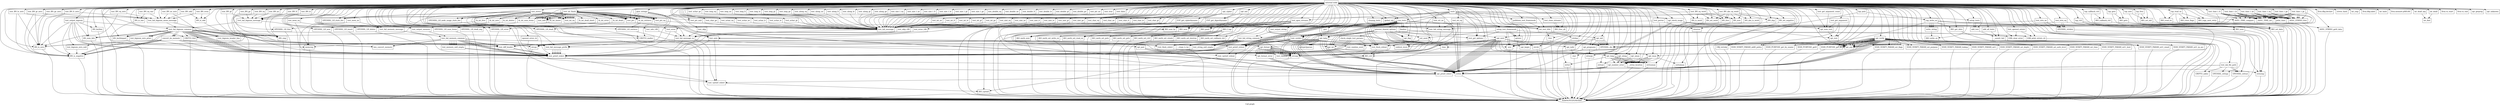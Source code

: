 digraph "Call graph" {
	label="Call graph";

	Node0x5632024b70b0 [shape=record,label="{external node}"];
	Node0x5632024b70b0 -> Node0x5632024b5c20;
	Node0x5632024b70b0 -> Node0x5632024b5cf0;
	Node0x5632024b70b0 -> Node0x56320248efd0;
	Node0x5632024b70b0 -> Node0x56320248f680;
	Node0x5632024b70b0 -> Node0x56320248f6f0;
	Node0x5632024b70b0 -> Node0x56320248f760;
	Node0x5632024b70b0 -> Node0x56320248f000;
	Node0x5632024b70b0 -> Node0x56320248f0b0;
	Node0x5632024b70b0 -> Node0x56320248f190;
	Node0x5632024b70b0 -> Node0x56320248f610;
	Node0x5632024b70b0 -> Node0x5632025195f0;
	Node0x5632024b70b0 -> Node0x563202519660;
	Node0x5632024b70b0 -> Node0x563202519520;
	Node0x5632024b70b0 -> Node0x563202519420;
	Node0x5632024b70b0 -> Node0x56320248f8a0;
	Node0x5632024b70b0 -> Node0x56320248f7d0;
	Node0x5632024b70b0 -> Node0x5632025197f0;
	Node0x5632024b70b0 -> Node0x563202519d10;
	Node0x5632024b70b0 -> Node0x563202519d80;
	Node0x5632024b70b0 -> Node0x563202519f30;
	Node0x5632024b70b0 -> Node0x56320251a070;
	Node0x5632024b70b0 -> Node0x563202519fd0;
	Node0x5632024b70b0 -> Node0x563202519e90;
	Node0x5632024b70b0 -> Node0x563202519c70;
	Node0x5632024b70b0 -> Node0x56320251a1d0;
	Node0x5632024b70b0 -> Node0x56320251a240;
	Node0x5632024b70b0 -> Node0x56320251a320;
	Node0x5632024b70b0 -> Node0x56320251a390;
	Node0x5632024b70b0 -> Node0x56320251a400;
	Node0x5632024b70b0 -> Node0x56320251a530;
	Node0x5632024b70b0 -> Node0x56320251a5a0;
	Node0x5632024b70b0 -> Node0x56320251a640;
	Node0x5632024b70b0 -> Node0x56320251a6b0;
	Node0x5632024b70b0 -> Node0x56320251af90;
	Node0x5632024b70b0 -> Node0x56320251b030;
	Node0x5632024b70b0 -> Node0x56320251b0a0;
	Node0x5632024b70b0 -> Node0x56320251b170;
	Node0x5632024b70b0 -> Node0x5632024b5cc0;
	Node0x5632024b70b0 -> Node0x56320251b210;
	Node0x5632024b70b0 -> Node0x56320251b2e0;
	Node0x5632024b70b0 -> Node0x56320251b380;
	Node0x5632024b70b0 -> Node0x563202743320;
	Node0x5632024b70b0 -> Node0x563202743390;
	Node0x5632024b70b0 -> Node0x5632027433c0;
	Node0x5632024b70b0 -> Node0x563202743620;
	Node0x5632024b70b0 -> Node0x5632027437a0;
	Node0x5632024b70b0 -> Node0x563202743810;
	Node0x5632024b70b0 -> Node0x5632027438b0;
	Node0x5632024b70b0 -> Node0x563202743950;
	Node0x5632024b70b0 -> Node0x5632027439f0;
	Node0x5632024b70b0 -> Node0x563202743f60;
	Node0x5632024b70b0 -> Node0x563202744040;
	Node0x5632024b70b0 -> Node0x5632027440e0;
	Node0x5632024b70b0 -> Node0x563202744150;
	Node0x5632024b70b0 -> Node0x5632027441c0;
	Node0x5632024b70b0 -> Node0x563202744320;
	Node0x5632024b70b0 -> Node0x563202744390;
	Node0x5632024b70b0 -> Node0x5632027443c0;
	Node0x5632024b70b0 -> Node0x5632027445e0;
	Node0x5632024b70b0 -> Node0x563202744610;
	Node0x5632024b70b0 -> Node0x5632027446c0;
	Node0x5632024b70b0 -> Node0x563202744840;
	Node0x5632024b70b0 -> Node0x563202744940;
	Node0x5632024b70b0 -> Node0x563202744c10;
	Node0x5632024b70b0 -> Node0x563202744d20;
	Node0x5632024b70b0 -> Node0x563202744ba0;
	Node0x5632024b70b0 -> Node0x56320251a780;
	Node0x5632024b70b0 -> Node0x563202743650;
	Node0x5632024b70b0 -> Node0x5632027441f0;
	Node0x5632024b70b0 -> Node0x563202743a90;
	Node0x5632024b70b0 -> Node0x563202743700;
	Node0x5632024b70b0 -> Node0x56320251a270;
	Node0x5632024b70b0 -> Node0x56320251a8f0;
	Node0x5632024b70b0 -> Node0x56320251ada0;
	Node0x5632024b70b0 -> Node0x56320251a990;
	Node0x5632024b70b0 -> Node0x563202744e30;
	Node0x5632024b70b0 -> Node0x56320251a920;
	Node0x5632024b70b0 -> Node0x563202745020;
	Node0x5632024b70b0 -> Node0x56320251aad0;
	Node0x5632024b70b0 -> Node0x5632027450c0;
	Node0x5632024b70b0 -> Node0x56320251ab40;
	Node0x5632024b70b0 -> Node0x563202745220;
	Node0x5632024b70b0 -> Node0x56320251abb0;
	Node0x5632024b70b0 -> Node0x5632027453a0;
	Node0x5632024b70b0 -> Node0x56320251ac20;
	Node0x5632024b70b0 -> Node0x5632027454b0;
	Node0x5632024b70b0 -> Node0x56320251ac90;
	Node0x5632024b70b0 -> Node0x5632027455a0;
	Node0x5632024b70b0 -> Node0x56320251ad00;
	Node0x5632024b70b0 -> Node0x56320251ae10;
	Node0x5632024b70b0 -> Node0x563202745640;
	Node0x5632024b70b0 -> Node0x56320251ae40;
	Node0x5632024b70b0 -> Node0x563202745440;
	Node0x5632024b70b0 -> Node0x563202745160;
	Node0x5632024b70b0 -> Node0x563202744ed0;
	Node0x5632024b70b0 -> Node0x563202744e60;
	Node0x5632024b70b0 -> Node0x563202744f80;
	Node0x5632024b70b0 -> Node0x56320251aeb0;
	Node0x5632024b70b0 -> Node0x5632024f5ed0;
	Node0x5632024b70b0 -> Node0x563202744970;
	Node0x5632024b70b0 -> Node0x5632027434e0;
	Node0x5632024b70b0 -> Node0x5632024f5fa0;
	Node0x5632024b70b0 -> Node0x5632024f5fd0;
	Node0x5632024b70b0 -> Node0x5632024b5f30;
	Node0x5632024b70b0 -> Node0x5632024f6340;
	Node0x5632024b70b0 -> Node0x5632024f6370;
	Node0x5632024b70b0 -> Node0x5632024f63e0;
	Node0x5632024b70b0 -> Node0x5632024f64e0;
	Node0x5632024b70b0 -> Node0x5632024f6580;
	Node0x5632024b70b0 -> Node0x56320248f120;
	Node0x5632024b70b0 -> Node0x5632024f66c0;
	Node0x5632024b70b0 -> Node0x5632024f6830;
	Node0x5632024b70b0 -> Node0x5632024f6860;
	Node0x5632024b70b0 -> Node0x5632024b6010;
	Node0x5632024b70b0 -> Node0x5632024f6a30;
	Node0x5632024b70b0 -> Node0x5632024f6ad0;
	Node0x5632024b70b0 -> Node0x5632024f6b70;
	Node0x5632024b70b0 -> Node0x5632024f6c10;
	Node0x5632024b70b0 -> Node0x5632024f6cb0;
	Node0x5632024b70b0 -> Node0x5632024f6d50;
	Node0x5632024b70b0 -> Node0x5632024f6df0;
	Node0x5632024b70b0 -> Node0x5632024f6e90;
	Node0x5632024b70b0 -> Node0x5632024f6f30;
	Node0x5632024b70b0 -> Node0x5632024f6fd0;
	Node0x5632024b70b0 -> Node0x5632024f7070;
	Node0x5632024b70b0 -> Node0x5632024f7110;
	Node0x5632024b70b0 -> Node0x5632024f71b0;
	Node0x5632024b70b0 -> Node0x5632024f7250;
	Node0x5632024b70b0 -> Node0x5632024f72f0;
	Node0x5632024b70b0 -> Node0x5632024f4ef0;
	Node0x5632024b70b0 -> Node0x5632024f4f90;
	Node0x5632024b70b0 -> Node0x5632024f5030;
	Node0x5632024b70b0 -> Node0x5632024f50d0;
	Node0x5632024b70b0 -> Node0x5632024f5170;
	Node0x5632024b70b0 -> Node0x5632024f5210;
	Node0x5632024b70b0 -> Node0x5632024f52b0;
	Node0x5632024b70b0 -> Node0x5632024f5350;
	Node0x5632024b70b0 -> Node0x5632024f53f0;
	Node0x5632024b70b0 -> Node0x5632024f5490;
	Node0x5632024b70b0 -> Node0x5632024f5530;
	Node0x5632024b70b0 -> Node0x5632024f55d0;
	Node0x5632024b70b0 -> Node0x5632024f5670;
	Node0x5632024b70b0 -> Node0x5632024f5710;
	Node0x5632024b70b0 -> Node0x5632024f57b0;
	Node0x5632024b70b0 -> Node0x5632024f5850;
	Node0x5632024b70b0 -> Node0x5632024f58f0;
	Node0x5632024b70b0 -> Node0x5632024f5990;
	Node0x5632024b70b0 -> Node0x5632024f5a30;
	Node0x5632024b70b0 -> Node0x5632024f5ad0;
	Node0x5632024b70b0 -> Node0x5632024f5b70;
	Node0x5632024b70b0 -> Node0x5632024f5c10;
	Node0x5632024b70b0 -> Node0x5632024f5cb0;
	Node0x5632024b70b0 -> Node0x5632024f5d50;
	Node0x5632024b70b0 -> Node0x5632024f5df0;
	Node0x5632024b70b0 -> Node0x5632024f7320;
	Node0x5632024b70b0 -> Node0x5632024f73c0;
	Node0x5632024b70b0 -> Node0x5632024f7460;
	Node0x5632024b70b0 -> Node0x5632024f7500;
	Node0x5632024b70b0 -> Node0x5632024f75a0;
	Node0x5632024b70b0 -> Node0x5632024f7640;
	Node0x5632024b70b0 -> Node0x5632024f76e0;
	Node0x5632024b70b0 -> Node0x5632024b60f0;
	Node0x5632024b70b0 -> Node0x5632024f77b0;
	Node0x5632024b70b0 -> Node0x5632024b5ec0;
	Node0x5632024b70b0 -> Node0x5632024b5e10;
	Node0x5632024b70b0 -> Node0x5632024f78b0;
	Node0x5632024b70b0 -> Node0x5632024f7950;
	Node0x5632024b70b0 -> Node0x5632024f79f0;
	Node0x5632024b70b0 -> Node0x5632024f7bb0;
	Node0x5632024b70b0 -> Node0x5632024f7be0;
	Node0x5632024b70b0 -> Node0x5632024f7d20;
	Node0x5632024b70b0 -> Node0x5632024f7dc0;
	Node0x5632024b70b0 -> Node0x5632024f7ef0;
	Node0x5632024b70b0 -> Node0x5632024f7f20;
	Node0x5632024b70b0 -> Node0x5632024f8060;
	Node0x5632024b70b0 -> Node0x5632024f8170;
	Node0x5632024b70b0 -> Node0x5632024f81a0;
	Node0x5632024b70b0 -> Node0x5632024f82a0;
	Node0x5632024b70b0 -> Node0x5632024f8400;
	Node0x5632024b70b0 -> Node0x5632024f8470;
	Node0x5632024b70b0 -> Node0x5632024f85d0;
	Node0x5632024b70b0 -> Node0x5632024f8600;
	Node0x5632024b70b0 -> Node0x5632024f86c0;
	Node0x5632024b70b0 -> Node0x5632024f8780;
	Node0x5632024b70b0 -> Node0x5632024f8880;
	Node0x5632024b70b0 -> Node0x5632024f8a00;
	Node0x5632024b70b0 -> Node0x5632024f8a30;
	Node0x5632024b70b0 -> Node0x5632024f8aa0;
	Node0x5632024b70b0 -> Node0x5632024f8bf0;
	Node0x5632024b70b0 -> Node0x5632024f8c60;
	Node0x5632024b70b0 -> Node0x5632024f8db0;
	Node0x5632024b70b0 -> Node0x5632024f8e20;
	Node0x5632024b70b0 -> Node0x5632024abd00;
	Node0x5632024b70b0 -> Node0x5632024abda0;
	Node0x5632024b70b0 -> Node0x5632024abe10;
	Node0x5632024b70b0 -> Node0x5632024abf00;
	Node0x5632024b70b0 -> Node0x5632024abf30;
	Node0x5632024b70b0 -> Node0x5632024ac030;
	Node0x5632024b70b0 -> Node0x5632024ac0d0;
	Node0x5632024b70b0 -> Node0x5632024ac060;
	Node0x5632024b70b0 -> Node0x5632024ac260;
	Node0x5632024b70b0 -> Node0x5632024ac4a0;
	Node0x5632024b70b0 -> Node0x5632024ac510;
	Node0x5632024b70b0 -> Node0x5632024ac540;
	Node0x5632024b70b0 -> Node0x5632024ac5f0;
	Node0x5632024b70b0 -> Node0x5632024ac800;
	Node0x5632024b70b0 -> Node0x5632024ac870;
	Node0x5632024b70b0 -> Node0x5632024ac8a0;
	Node0x5632024b70b0 -> Node0x5632024acad0;
	Node0x5632024b70b0 -> Node0x5632024acba0;
	Node0x5632024b70b0 -> Node0x5632024acca0;
	Node0x5632024b70b0 -> Node0x5632024accd0;
	Node0x5632024b70b0 -> Node0x5632024ace50;
	Node0x5632024b70b0 -> Node0x5632024acfd0;
	Node0x5632024b70b0 -> Node0x5632024ad150;
	Node0x5632024b70b0 -> Node0x5632024ad2d0;
	Node0x5632024b70b0 -> Node0x5632024ad4c0;
	Node0x5632024b70b0 -> Node0x5632024ad530;
	Node0x5632024b70b0 -> Node0x563202743550;
	Node0x5632024b70b0 -> Node0x563202743c90;
	Node0x5632024b70b0 -> Node0x5632024ad560;
	Node0x5632024b70b0 -> Node0x5632024ad730;
	Node0x5632024b70b0 -> Node0x5632024ad7a0;
	Node0x5632024b70b0 -> Node0x5632024adcf0;
	Node0x5632024b70b0 -> Node0x5632024add90;
	Node0x5632024b70b0 -> Node0x5632024ade00;
	Node0x5632024b70b0 -> Node0x5632024adef0;
	Node0x5632024b70b0 -> Node0x563202743ec0;
	Node0x5632024b70b0 -> Node0x5632024adf20;
	Node0x5632024b70b0 -> Node0x5632024adfe0;
	Node0x5632024b70b0 -> Node0x5632024ae1d0;
	Node0x5632024b70b0 -> Node0x5632024ae240;
	Node0x5632024b70b0 -> Node0x5632024ae4c0;
	Node0x5632024b70b0 -> Node0x5632024ae4f0;
	Node0x5632024b70b0 -> Node0x5632024ae6e0;
	Node0x5632024b70b0 -> Node0x5632024ae710;
	Node0x5632024b70b0 -> Node0x5632024ae900;
	Node0x5632024b70b0 -> Node0x563202743e50;
	Node0x5632024b70b0 -> Node0x5632024ae930;
	Node0x5632024b70b0 -> Node0x5632024aeaf0;
	Node0x5632024b70b0 -> Node0x5632024aeb60;
	Node0x5632024b70b0 -> Node0x5632024aebd0;
	Node0x5632024b70b0 -> Node0x5632024aec40;
	Node0x5632024b70b0 -> Node0x5632024aecb0;
	Node0x5632024b70b0 -> Node0x5632024af130;
	Node0x5632024b70b0 -> Node0x5632024af1a0;
	Node0x5632024b70b0 -> Node0x5632024af210;
	Node0x5632024b70b0 -> Node0x5632024af280;
	Node0x5632024b70b0 -> Node0x5632024af2f0;
	Node0x5632024b70b0 -> Node0x5632024afb70;
	Node0x5632024b70b0 -> Node0x5632024afbe0;
	Node0x5632024b70b0 -> Node0x5632024afc50;
	Node0x5632024b70b0 -> Node0x5632024afcc0;
	Node0x5632024b70b0 -> Node0x563202743d30;
	Node0x5632024b70b0 -> Node0x5632024b0030;
	Node0x5632024b70b0 -> Node0x5632024affc0;
	Node0x5632024b70b0 -> Node0x5632024b0110;
	Node0x5632024b70b0 -> Node0x563202743de0;
	Node0x5632024b70b0 -> Node0x5632024b01e0;
	Node0x5632024b70b0 -> Node0x56320251a750;
	Node0x5632024b70b0 -> Node0x563202744c80;
	Node0x5632024b70b0 -> Node0x563202743cc0;
	Node0x5632024b70b0 -> Node0x5632024b0240;
	Node0x5632024b70b0 -> Node0x5632024f7a20;
	Node0x5632024b70b0 -> Node0x5632024b0530;
	Node0x5632024b70b0 -> Node0x5632024b0a30;
	Node0x5632024b70b0 -> Node0x5632024f8340;
	Node0x5632024b70b0 -> Node0x5632024a9bd0;
	Node0x5632024b70b0 -> Node0x5632024a9d40;
	Node0x5632024b70b0 -> Node0x5632024f8510;
	Node0x5632024b70b0 -> Node0x5632024aa3e0;
	Node0x5632024b70b0 -> Node0x5632024aa450;
	Node0x5632024b70b0 -> Node0x5632024f8100;
	Node0x5632024b70b0 -> Node0x5632024aa6c0;
	Node0x5632024b70b0 -> Node0x5632027449e0;
	Node0x5632024b5cf0 [shape=record,label="{test_int_lhash}"];
	Node0x5632024b5cf0 -> Node0x5632024b5c50;
	Node0x5632024b5cf0 -> Node0x5632024b5e10;
	Node0x5632024b5cf0 -> Node0x5632024b5da0;
	Node0x5632024b5cf0 -> Node0x5632024b5ec0;
	Node0x5632024b5cf0 -> Node0x5632024b5f30;
	Node0x5632024b5cf0 -> Node0x5632024b5fa0;
	Node0x5632024b5cf0 -> Node0x5632024b6010;
	Node0x5632024b5cf0 -> Node0x5632024b6080;
	Node0x5632024b5cf0 -> Node0x5632024b6010;
	Node0x5632024b5cf0 -> Node0x5632024b5f30;
	Node0x5632024b5cf0 -> Node0x5632024b6080;
	Node0x5632024b5cf0 -> Node0x5632024b60f0;
	Node0x5632024b5cf0 -> Node0x5632024b5f30;
	Node0x5632024b5cf0 -> Node0x5632024b6080;
	Node0x5632024b5cf0 -> Node0x5632024b60f0;
	Node0x5632024b5cf0 -> Node0x5632024b5da0;
	Node0x5632024b5cf0 -> Node0x5632024b5e10;
	Node0x5632024b5cf0 -> Node0x5632024b60f0;
	Node0x5632024b5cf0 -> Node0x5632024b6080;
	Node0x5632024b5cf0 -> Node0x5632024b60f0;
	Node0x5632024b5cf0 -> Node0x5632024f3f70;
	Node0x5632024b5cf0 -> Node0x5632024b6010;
	Node0x5632024b5cf0 -> Node0x5632024b5f30;
	Node0x5632024b5cf0 -> Node0x5632024f3fe0;
	Node0x5632024b5cf0 -> Node0x5632024b6010;
	Node0x5632024b5cf0 -> Node0x5632024b5f30;
	Node0x5632024b5cf0 -> Node0x5632024f4050;
	Node0x5632024b5cf0 -> Node0x5632024b6010;
	Node0x5632024b5cf0 -> Node0x5632024b5f30;
	Node0x5632024b5cf0 -> Node0x5632024f40c0;
	Node0x5632024b5cf0 -> Node0x5632024b6010;
	Node0x5632024b5cf0 -> Node0x5632024f4130;
	Node0x5632024b5c20 [shape=record,label="{setup_tests}"];
	Node0x5632024b5c20 -> Node0x5632024b5cc0;
	Node0x5632024b5c20 -> Node0x5632024b5cc0;
	Node0x56320248efd0 [shape=record,label="{test_stress}"];
	Node0x56320248efd0 -> Node0x5632024b5c50;
	Node0x56320248efd0 -> Node0x5632024b5e10;
	Node0x56320248efd0 -> Node0x56320248f000;
	Node0x56320248efd0 -> Node0x5632024b5e10;
	Node0x56320248efd0 -> Node0x5632024b5f30;
	Node0x56320248efd0 -> Node0x5632024b5da0;
	Node0x56320248efd0 -> Node0x5632024b5fa0;
	Node0x56320248efd0 -> Node0x5632024b6010;
	Node0x56320248efd0 -> Node0x5632024b5f30;
	Node0x56320248efd0 -> Node0x56320248f0b0;
	Node0x56320248efd0 -> Node0x56320248f120;
	Node0x56320248efd0 -> Node0x56320248f190;
	Node0x56320248efd0 -> Node0x5632024f4050;
	Node0x56320248efd0 -> Node0x5632024b5e10;
	Node0x56320248efd0 -> Node0x5632024b5f30;
	Node0x56320248efd0 -> Node0x5632024b6010;
	Node0x56320248efd0 -> Node0x5632024b5f30;
	Node0x56320248efd0 -> Node0x56320248f610;
	Node0x56320248efd0 -> Node0x5632024b5f30;
	Node0x56320248efd0 -> Node0x56320248f0b0;
	Node0x56320248efd0 -> Node0x56320248f120;
	Node0x56320248efd0 -> Node0x56320248f190;
	Node0x56320248efd0 -> Node0x5632024f4130;
	Node0x56320248f680 [shape=record,label="{llvm.dbg.declare}"];
	Node0x56320248f6f0 [shape=record,label="{stress_hash}"];
	Node0x56320248f760 [shape=record,label="{int_cmp}"];
	Node0x5632024b5c50 [shape=record,label="{lh_int_new}"];
	Node0x5632024b5c50 -> Node0x56320248f7d0;
	Node0x56320248f000 [shape=record,label="{CRYPTO_malloc}"];
	Node0x56320248f000 -> Node0x5632024b5bb0;
	Node0x5632024b5da0 [shape=record,label="{lh_int_insert}"];
	Node0x5632024b5da0 -> Node0x56320248f8a0;
	Node0x5632024b5fa0 [shape=record,label="{lh_int_num_items}"];
	Node0x5632024b5fa0 -> Node0x563202519420;
	Node0x56320248f0b0 [shape=record,label="{OPENSSL_LH_stats_bio}"];
	Node0x56320248f0b0 -> Node0x5632024b5bb0;
	Node0x56320248f190 [shape=record,label="{OPENSSL_LH_node_usage_stats_bio}"];
	Node0x56320248f190 -> Node0x5632024b5bb0;
	Node0x5632024f7f20 [shape=record,label="{test_mem_eq}"];
	Node0x5632024f7f20 -> Node0x5632024f8060;
	Node0x5632024f7f20 -> Node0x5632024f8100;
	Node0x5632024f8060 [shape=record,label="{memcmp}"];
	Node0x5632024f8060 -> Node0x5632024b5bb0;
	Node0x5632024f8170 [shape=record,label="{test_mem_ne}"];
	Node0x5632024f8170 -> Node0x5632024f8060;
	Node0x5632024f8170 -> Node0x5632024f8100;
	Node0x5632024f81a0 [shape=record,label="{test_BN_eq}"];
	Node0x5632024f81a0 -> Node0x5632024f82a0;
	Node0x5632024f81a0 -> Node0x5632024f8340;
	Node0x5632024f82a0 [shape=record,label="{BN_cmp}"];
	Node0x5632024f82a0 -> Node0x5632024b5bb0;
	Node0x5632024f8400 [shape=record,label="{test_BN_eq_zero}"];
	Node0x5632024f8400 -> Node0x5632024f8470;
	Node0x5632024f8400 -> Node0x5632024f8510;
	Node0x5632024f8470 [shape=record,label="{BN_is_zero}"];
	Node0x5632024f8470 -> Node0x5632024b5bb0;
	Node0x5632024f85d0 [shape=record,label="{test_BN_ne}"];
	Node0x5632024f85d0 -> Node0x5632024f82a0;
	Node0x5632024f85d0 -> Node0x5632024f8340;
	Node0x5632024f8600 [shape=record,label="{test_BN_ne_zero}"];
	Node0x5632024f8600 -> Node0x5632024f8470;
	Node0x5632024f8600 -> Node0x5632024f8510;
	Node0x5632024f86c0 [shape=record,label="{test_BN_gt}"];
	Node0x5632024f86c0 -> Node0x5632024f82a0;
	Node0x5632024f86c0 -> Node0x5632024f8340;
	Node0x5632024f8780 [shape=record,label="{test_BN_gt_zero}"];
	Node0x5632024f8780 -> Node0x5632024f8880;
	Node0x5632024f8780 -> Node0x5632024f8470;
	Node0x5632024f8780 -> Node0x5632024f8510;
	Node0x5632024f8880 [shape=record,label="{BN_is_negative}"];
	Node0x5632024f8880 -> Node0x5632024b5bb0;
	Node0x5632024f8a00 [shape=record,label="{test_BN_ge}"];
	Node0x5632024f8a00 -> Node0x5632024f82a0;
	Node0x5632024f8a00 -> Node0x5632024f8340;
	Node0x5632024f8a30 [shape=record,label="{test_BN_ge_zero}"];
	Node0x5632024f8a30 -> Node0x5632024f8880;
	Node0x5632024f8a30 -> Node0x5632024f8470;
	Node0x5632024f8a30 -> Node0x5632024f8510;
	Node0x5632024f8aa0 [shape=record,label="{test_BN_lt}"];
	Node0x5632024f8aa0 -> Node0x5632024f82a0;
	Node0x5632024f8aa0 -> Node0x5632024f8340;
	Node0x5632024f8bf0 [shape=record,label="{test_BN_lt_zero}"];
	Node0x5632024f8bf0 -> Node0x5632024f8880;
	Node0x5632024f8bf0 -> Node0x5632024f8470;
	Node0x5632024f8bf0 -> Node0x5632024f8510;
	Node0x5632024f8c60 [shape=record,label="{test_BN_le}"];
	Node0x5632024f8c60 -> Node0x5632024f82a0;
	Node0x5632024f8c60 -> Node0x5632024f8340;
	Node0x56320251ad00 [shape=record,label="{BIO_meth_set_callback_ctrl}"];
	Node0x56320251ad00 -> Node0x5632024b5bb0;
	Node0x56320251ae10 [shape=record,label="{BIO_next}"];
	Node0x56320251ae10 -> Node0x5632024b5bb0;
	Node0x563202745640 [shape=record,label="{BIO_callback_ctrl}"];
	Node0x563202745640 -> Node0x5632024b5bb0;
	Node0x56320251ae40 [shape=record,label="{BIO_set_data}"];
	Node0x56320251ae40 -> Node0x5632024b5bb0;
	Node0x563202745440 [shape=record,label="{BIO_set_init}"];
	Node0x563202745440 -> Node0x5632024b5bb0;
	Node0x563202745160 [shape=record,label="{BIO_gets}"];
	Node0x563202745160 -> Node0x5632024b5bb0;
	Node0x563202744ed0 [shape=record,label="{BIO_read_ex}"];
	Node0x563202744ed0 -> Node0x5632024b5bb0;
	Node0x563202744e60 [shape=record,label="{BIO_clear_flags}"];
	Node0x563202744e60 -> Node0x5632024b5bb0;
	Node0x563202744f80 [shape=record,label="{BIO_copy_next_retry}"];
	Node0x563202744f80 -> Node0x5632024b5bb0;
	Node0x5632024ad560 [shape=record,label="{opt_format_error}"];
	Node0x5632024ad560 -> Node0x56320251a780;
	Node0x5632024ad560 -> Node0x56320251a780;
	Node0x5632024ad560 -> Node0x56320251a780;
	Node0x5632024ad730 [shape=record,label="{opt_format}"];
	Node0x5632024ad730 -> Node0x5632024ad560;
	Node0x5632024ad730 -> Node0x5632024ad560;
	Node0x5632024ad730 -> Node0x5632024ad560;
	Node0x5632024ad730 -> Node0x5632027441c0;
	Node0x5632024ad730 -> Node0x5632027441c0;
	Node0x5632024ad730 -> Node0x5632024ad560;
	Node0x5632024ad730 -> Node0x5632024ad560;
	Node0x5632024ad730 -> Node0x5632024ad560;
	Node0x5632024ad730 -> Node0x5632024ad560;
	Node0x5632024ad730 -> Node0x5632024ad560;
	Node0x5632024ad730 -> Node0x5632024ad560;
	Node0x5632024ad730 -> Node0x5632027441c0;
	Node0x5632024ad730 -> Node0x5632027441c0;
	Node0x5632024ad730 -> Node0x5632024ad560;
	Node0x5632024ad730 -> Node0x5632027441c0;
	Node0x5632024ad730 -> Node0x5632027441c0;
	Node0x5632024ad730 -> Node0x5632024ad560;
	Node0x5632024ad730 -> Node0x5632027441c0;
	Node0x5632024ad730 -> Node0x5632027441c0;
	Node0x5632024ad730 -> Node0x5632027441c0;
	Node0x5632024ad730 -> Node0x5632027441c0;
	Node0x5632024ad730 -> Node0x5632024ad560;
	Node0x5632024ad7a0 [shape=record,label="{opt_cipher}"];
	Node0x5632024ad7a0 -> Node0x5632024adcf0;
	Node0x5632024ad7a0 -> Node0x56320251a780;
	Node0x5632024adcf0 [shape=record,label="{EVP_get_cipherbyname}"];
	Node0x5632024adcf0 -> Node0x5632024b5bb0;
	Node0x5632024add90 [shape=record,label="{opt_md}"];
	Node0x5632024add90 -> Node0x5632024ade00;
	Node0x5632024add90 -> Node0x56320251a780;
	Node0x5632024ade00 [shape=record,label="{EVP_get_digestbyname}"];
	Node0x5632024ade00 -> Node0x5632024b5bb0;
	Node0x5632024adef0 [shape=record,label="{opt_pair}"];
	Node0x5632024adef0 -> Node0x5632027441c0;
	Node0x5632024adef0 -> Node0x56320251a780;
	Node0x5632024adef0 -> Node0x56320251a780;
	Node0x563202743ec0 [shape=record,label="{opt_int}"];
	Node0x563202743ec0 -> Node0x5632024adf20;
	Node0x563202743ec0 -> Node0x56320251a780;
	Node0x5632024adf20 [shape=record,label="{opt_long}"];
	Node0x5632024adf20 -> Node0x5632024f64e0;
	Node0x5632024adf20 -> Node0x5632024f64e0;
	Node0x5632024adf20 -> Node0x5632024adfe0;
	Node0x5632024adf20 -> Node0x5632024f64e0;
	Node0x5632024adf20 -> Node0x5632024f64e0;
	Node0x5632024adf20 -> Node0x5632024ae170;
	Node0x5632024adf20 -> Node0x5632024f64e0;
	Node0x5632024adf20 -> Node0x5632024f64e0;
	Node0x5632024adfe0 [shape=record,label="{strtol}"];
	Node0x5632024adfe0 -> Node0x5632024b5bb0;
	Node0x5632024ae170 [shape=record,label="{opt_number_error}"];
	Node0x5632024ae170 -> Node0x563202744390;
	Node0x5632024ae170 -> Node0x5632024f7d20;
	Node0x5632024ae170 -> Node0x56320251a780;
	Node0x5632024ae170 -> Node0x56320251a780;
	Node0x5632024ae1d0 [shape=record,label="{opt_imax}"];
	Node0x5632024ae1d0 -> Node0x5632024f64e0;
	Node0x5632024ae1d0 -> Node0x5632024f64e0;
	Node0x5632024ae1d0 -> Node0x5632024ae240;
	Node0x5632024ae1d0 -> Node0x5632024f64e0;
	Node0x5632024ae1d0 -> Node0x5632024f64e0;
	Node0x5632024ae1d0 -> Node0x5632024ae170;
	Node0x5632024ae1d0 -> Node0x5632024f64e0;
	Node0x5632024ae1d0 -> Node0x5632024f64e0;
	Node0x5632024ae240 [shape=record,label="{strtoimax}"];
	Node0x5632024ae240 -> Node0x5632024b5bb0;
	Node0x5632024ae4c0 [shape=record,label="{opt_umax}"];
	Node0x5632024ae4c0 -> Node0x5632024f64e0;
	Node0x5632024ae4c0 -> Node0x5632024f64e0;
	Node0x5632024ae4c0 -> Node0x5632024ae4f0;
	Node0x5632024ae4c0 -> Node0x5632024f64e0;
	Node0x5632024ae4c0 -> Node0x5632024f64e0;
	Node0x5632024ae4c0 -> Node0x5632024ae170;
	Node0x5632024ae4c0 -> Node0x5632024f64e0;
	Node0x5632024ae4c0 -> Node0x5632024f64e0;
	Node0x5632024ae4f0 [shape=record,label="{strtoumax}"];
	Node0x5632024ae4f0 -> Node0x5632024b5bb0;
	Node0x5632024ae6e0 [shape=record,label="{opt_ulong}"];
	Node0x5632024ae6e0 -> Node0x5632024f64e0;
	Node0x5632024ae6e0 -> Node0x5632024f64e0;
	Node0x5632024ae6e0 -> Node0x5632024ae710;
	Node0x5632024ae6e0 -> Node0x5632024f64e0;
	Node0x5632024ae6e0 -> Node0x5632024f64e0;
	Node0x5632024ae6e0 -> Node0x5632024ae170;
	Node0x5632024ae6e0 -> Node0x5632024f64e0;
	Node0x5632024ae6e0 -> Node0x5632024f64e0;
	Node0x5632024ae710 [shape=record,label="{strtoul}"];
	Node0x5632024ae710 -> Node0x5632024b5bb0;
	Node0x56320251aad0 [shape=record,label="{BIO_meth_set_puts}"];
	Node0x56320251aad0 -> Node0x5632024b5bb0;
	Node0x5632027450c0 [shape=record,label="{tap_gets}"];
	Node0x5632027450c0 -> Node0x56320251ae10;
	Node0x5632027450c0 -> Node0x563202745160;
	Node0x56320251aeb0 [shape=record,label="{BIO_get_data}"];
	Node0x56320251aeb0 -> Node0x5632024b5bb0;
	Node0x563202744d90 [shape=record,label="{write_string}"];
	Node0x563202744d90 -> Node0x5632024f5ed0;
	Node0x5632024f5ed0 [shape=record,label="{BIO_write_ex}"];
	Node0x5632024f5ed0 -> Node0x5632024b5bb0;
	Node0x563202744970 [shape=record,label="{cleanup_tests}"];
	Node0x5632027434e0 [shape=record,label="{test_get_options}"];
	Node0x5632024f5fa0 [shape=record,label="{test_fail_message_prefix}"];
	Node0x5632024f5fa0 -> Node0x5632027441f0;
	Node0x5632024f5fa0 -> Node0x5632027441f0;
	Node0x5632024f5fa0 -> Node0x5632027441f0;
	Node0x5632024f5fa0 -> Node0x5632027441f0;
	Node0x5632024f5fa0 -> Node0x5632027441f0;
	Node0x5632024f5fa0 -> Node0x5632027441f0;
	Node0x5632024f5fd0 [shape=record,label="{test_info_c90}"];
	Node0x5632024f5fd0 -> Node0x5632024f6270;
	Node0x5632024f6270 [shape=record,label="{test_fail_message_va}"];
	Node0x5632024f6270 -> Node0x5632024f5fa0;
	Node0x5632024f6270 -> Node0x56320251af90;
	Node0x5632024f6270 -> Node0x5632027441f0;
	Node0x5632024f6270 -> Node0x56320251b170;
	Node0x5632024b5f30 [shape=record,label="{test_info}"];
	Node0x5632024b5f30 -> Node0x5632024f6270;
	Node0x5632024f6340 [shape=record,label="{test_error_c90}"];
	Node0x5632024f6340 -> Node0x5632024f6270;
	Node0x5632024f6340 -> Node0x5632027441f0;
	Node0x5632024f6370 [shape=record,label="{test_error}"];
	Node0x5632024f6370 -> Node0x5632024f6270;
	Node0x5632024f6370 -> Node0x5632027441f0;
	Node0x5632024f63e0 [shape=record,label="{test_perror}"];
	Node0x5632024f63e0 -> Node0x5632024f64e0;
	Node0x5632024f63e0 -> Node0x5632024f6580;
	Node0x5632024f63e0 -> Node0x5632024f6370;
	Node0x5632024f64e0 [shape=record,label="{__errno_location}"];
	Node0x5632024f64e0 -> Node0x5632024b5bb0;
	Node0x5632024f6580 [shape=record,label="{strerror}"];
	Node0x5632024f6580 -> Node0x5632024b5bb0;
	Node0x56320248f120 [shape=record,label="{test_note}"];
	Node0x56320248f120 -> Node0x56320251af90;
	Node0x56320248f120 -> Node0x5632027441f0;
	Node0x56320248f120 -> Node0x56320251b170;
	Node0x5632024ac5f0 [shape=record,label="{BN_set_negative}"];
	Node0x5632024ac5f0 -> Node0x5632024b5bb0;
	Node0x5632024ac800 [shape=record,label="{test_time_t_eq}"];
	Node0x5632024ac800 -> Node0x5632024ac870;
	Node0x5632024ac800 -> Node0x5632024ac870;
	Node0x5632024ac800 -> Node0x5632024ac8a0;
	Node0x5632024ac800 -> Node0x5632024ac950;
	Node0x5632024ac800 -> Node0x5632024ac950;
	Node0x5632024ac800 -> Node0x5632024f68d0;
	Node0x5632024ac800 -> Node0x5632024acad0;
	Node0x5632024ac800 -> Node0x5632024acad0;
	Node0x5632024ac870 [shape=record,label="{ASN1_TIME_set}"];
	Node0x5632024ac870 -> Node0x5632024b5bb0;
	Node0x5632024ac8a0 [shape=record,label="{ASN1_TIME_compare}"];
	Node0x5632024ac8a0 -> Node0x5632024b5bb0;
	Node0x5632024ac950 [shape=record,label="{print_time}"];
	Node0x5632024ac950 -> Node0x5632024acba0;
	Node0x5632024acad0 [shape=record,label="{ASN1_STRING_free}"];
	Node0x5632024acad0 -> Node0x5632024b5bb0;
	Node0x5632024acba0 [shape=record,label="{ASN1_STRING_get0_data}"];
	Node0x5632024acba0 -> Node0x5632024b5bb0;
	Node0x5632024acca0 [shape=record,label="{test_time_t_ne}"];
	Node0x5632024acca0 -> Node0x5632024ac870;
	Node0x5632024acca0 -> Node0x5632024ac870;
	Node0x5632024acca0 -> Node0x5632024ac8a0;
	Node0x5632024acca0 -> Node0x5632024ac950;
	Node0x5632024acca0 -> Node0x5632024ac950;
	Node0x5632024acca0 -> Node0x5632024f68d0;
	Node0x5632024acca0 -> Node0x5632024acad0;
	Node0x5632024acca0 -> Node0x5632024acad0;
	Node0x5632024accd0 [shape=record,label="{test_time_t_gt}"];
	Node0x5632024accd0 -> Node0x5632024ac870;
	Node0x5632024accd0 -> Node0x5632024ac870;
	Node0x5632024accd0 -> Node0x5632024ac8a0;
	Node0x5632024accd0 -> Node0x5632024ac950;
	Node0x5632024accd0 -> Node0x5632024ac950;
	Node0x5632024accd0 -> Node0x5632024f68d0;
	Node0x5632024accd0 -> Node0x5632024acad0;
	Node0x5632024accd0 -> Node0x5632024acad0;
	Node0x5632024ace50 [shape=record,label="{test_time_t_ge}"];
	Node0x5632024ace50 -> Node0x5632024ac870;
	Node0x5632024ace50 -> Node0x5632024ac870;
	Node0x5632024ace50 -> Node0x5632024ac8a0;
	Node0x5632024ace50 -> Node0x5632024ac950;
	Node0x5632024ace50 -> Node0x5632024ac950;
	Node0x5632024ace50 -> Node0x5632024f68d0;
	Node0x5632024ace50 -> Node0x5632024acad0;
	Node0x5632024ace50 -> Node0x5632024acad0;
	Node0x5632024acfd0 [shape=record,label="{test_time_t_lt}"];
	Node0x5632024acfd0 -> Node0x5632024ac870;
	Node0x5632024acfd0 -> Node0x5632024ac870;
	Node0x5632024acfd0 -> Node0x5632024ac8a0;
	Node0x5632024acfd0 -> Node0x5632024ac950;
	Node0x5632024acfd0 -> Node0x5632024ac950;
	Node0x5632024acfd0 -> Node0x5632024f68d0;
	Node0x5632024acfd0 -> Node0x5632024acad0;
	Node0x5632024acfd0 -> Node0x5632024acad0;
	Node0x5632024ad150 [shape=record,label="{test_time_t_le}"];
	Node0x5632024ad150 -> Node0x5632024ac870;
	Node0x5632024ad150 -> Node0x5632024ac870;
	Node0x5632024ad150 -> Node0x5632024ac8a0;
	Node0x5632024ad150 -> Node0x5632024ac950;
	Node0x5632024ad150 -> Node0x5632024ac950;
	Node0x5632024ad150 -> Node0x5632024f68d0;
	Node0x5632024ad150 -> Node0x5632024acad0;
	Node0x5632024ad150 -> Node0x5632024acad0;
	Node0x5632024ad2d0 [shape=record,label="{opt_progname}"];
	Node0x5632024ad2d0 -> Node0x563202744390;
	Node0x5632024ad2d0 -> Node0x5632024ad4c0;
	Node0x5632024ad4c0 [shape=record,label="{strncpy}"];
	Node0x5632024ad4c0 -> Node0x5632024b5bb0;
	Node0x5632024ad530 [shape=record,label="{opt_getprog}"];
	Node0x563202743550 [shape=record,label="{opt_init}"];
	Node0x563202743550 -> Node0x563202743c90;
	Node0x563202743550 -> Node0x5632024ad2d0;
	Node0x563202743550 -> Node0x56320251a400;
	Node0x563202743550 -> Node0x56320251a400;
	Node0x563202743550 -> Node0x56320251a400;
	Node0x563202743550 -> Node0x5632027441c0;
	Node0x563202743550 -> Node0x56320251a400;
	Node0x563202743550 -> Node0x56320251a400;
	Node0x563202743550 -> Node0x56320251a400;
	Node0x563202743c90 [shape=record,label="{opt_begin}"];
	Node0x5632024f4050 [shape=record,label="{lh_int_delete}"];
	Node0x5632024f4050 -> Node0x563202519520;
	Node0x56320251a070 [shape=record,label="{OPENSSL_LH_error}"];
	Node0x56320251a070 -> Node0x5632024b5bb0;
	Node0x56320248f610 [shape=record,label="{CRYPTO_free}"];
	Node0x56320248f610 -> Node0x5632024b5bb0;
	Node0x5632025195f0 [shape=record,label="{llvm.dbg.label}"];
	Node0x5632024f4130 [shape=record,label="{lh_int_free}"];
	Node0x5632024f4130 -> Node0x563202519660;
	Node0x563202519660 [shape=record,label="{OPENSSL_LH_free}"];
	Node0x563202519660 -> Node0x5632024b5bb0;
	Node0x563202519520 [shape=record,label="{OPENSSL_LH_delete}"];
	Node0x563202519520 -> Node0x5632024b5bb0;
	Node0x563202519420 [shape=record,label="{OPENSSL_LH_num_items}"];
	Node0x563202519420 -> Node0x5632024b5bb0;
	Node0x56320248f8a0 [shape=record,label="{OPENSSL_LH_insert}"];
	Node0x56320248f8a0 -> Node0x5632024b5bb0;
	Node0x56320248f7d0 [shape=record,label="{OPENSSL_LH_new}"];
	Node0x56320248f7d0 -> Node0x5632024b5bb0;
	Node0x5632025197f0 [shape=record,label="{int_hash}"];
	Node0x5632024b6080 [shape=record,label="{lh_int_retrieve}"];
	Node0x5632024b6080 -> Node0x563202519c70;
	Node0x563202519d10 [shape=record,label="{llvm.memset.p0i8.i64}"];
	Node0x563202519d80 [shape=record,label="{int_doall}"];
	Node0x563202519d80 -> Node0x563202519df0;
	Node0x5632024f3f70 [shape=record,label="{lh_int_doall}"];
	Node0x5632024f3f70 -> Node0x563202519e90;
	Node0x563202519f30 [shape=record,label="{int_doall_arg}"];
	Node0x563202519f30 -> Node0x563202519df0;
	Node0x5632024f3fe0 [shape=record,label="{lh_int_doall_short}"];
	Node0x5632024f3fe0 -> Node0x563202519fd0;
	Node0x5632024f40c0 [shape=record,label="{lh_int_error}"];
	Node0x5632024f40c0 -> Node0x56320251a070;
	Node0x563202519fd0 [shape=record,label="{OPENSSL_LH_doall_arg}"];
	Node0x563202519fd0 -> Node0x5632024b5bb0;
	Node0x563202519df0 [shape=record,label="{int_find}"];
	Node0x563202519e90 [shape=record,label="{OPENSSL_LH_doall}"];
	Node0x563202519e90 -> Node0x5632024b5bb0;
	Node0x563202519c70 [shape=record,label="{OPENSSL_LH_retrieve}"];
	Node0x563202519c70 -> Node0x5632024b5bb0;
	Node0x56320251a1d0 [shape=record,label="{test_open_streams}"];
	Node0x56320251a1d0 -> Node0x56320251a240;
	Node0x56320251a1d0 -> Node0x56320251a240;
	Node0x56320251a1d0 -> Node0x56320251a270;
	Node0x56320251a1d0 -> Node0x56320251a320;
	Node0x56320251a1d0 -> Node0x56320251a390;
	Node0x56320251a1d0 -> Node0x56320251a400;
	Node0x56320251a1d0 -> Node0x56320251a400;
	Node0x56320251a240 [shape=record,label="{BIO_new_fp}"];
	Node0x56320251a240 -> Node0x5632024b5bb0;
	Node0x56320251a320 [shape=record,label="{BIO_new}"];
	Node0x56320251a320 -> Node0x5632024b5bb0;
	Node0x56320251a390 [shape=record,label="{BIO_push}"];
	Node0x56320251a390 -> Node0x5632024b5bb0;
	Node0x56320251a400 [shape=record,label="{OPENSSL_die}"];
	Node0x56320251a400 -> Node0x5632024b5bb0;
	Node0x56320251a530 [shape=record,label="{test_close_streams}"];
	Node0x56320251a530 -> Node0x56320251a5a0;
	Node0x56320251a530 -> Node0x56320251a5a0;
	Node0x56320251a5a0 [shape=record,label="{BIO_free_all}"];
	Node0x56320251a5a0 -> Node0x5632024b5bb0;
	Node0x56320251a640 [shape=record,label="{test_vprintf_stdout}"];
	Node0x56320251a640 -> Node0x56320251a6b0;
	Node0x56320251a6b0 [shape=record,label="{BIO_vprintf}"];
	Node0x56320251a6b0 -> Node0x5632024b5bb0;
	Node0x56320251af90 [shape=record,label="{test_vprintf_stderr}"];
	Node0x56320251af90 -> Node0x56320251a6b0;
	Node0x56320251b030 [shape=record,label="{test_flush_stdout}"];
	Node0x56320251b030 -> Node0x56320251b0a0;
	Node0x56320251b0a0 [shape=record,label="{BIO_ctrl}"];
	Node0x56320251b0a0 -> Node0x5632024b5bb0;
	Node0x56320251b170 [shape=record,label="{test_flush_stderr}"];
	Node0x56320251b170 -> Node0x56320251b0a0;
	Node0x5632024b5cc0 [shape=record,label="{add_test}"];
	Node0x5632024b5cc0 -> Node0x56320251b210;
	Node0x56320251ab40 [shape=record,label="{BIO_meth_set_gets}"];
	Node0x56320251ab40 -> Node0x5632024b5bb0;
	Node0x563202745220 [shape=record,label="{tap_ctrl}"];
	Node0x563202745220 -> Node0x56320251ae10;
	Node0x563202745220 -> Node0x56320251ae40;
	Node0x563202745220 -> Node0x56320251b0a0;
	Node0x56320251abb0 [shape=record,label="{BIO_meth_set_ctrl}"];
	Node0x56320251abb0 -> Node0x5632024b5bb0;
	Node0x5632027453a0 [shape=record,label="{tap_new}"];
	Node0x5632027453a0 -> Node0x56320251ae40;
	Node0x5632027453a0 -> Node0x563202745440;
	Node0x56320251ac20 [shape=record,label="{BIO_meth_set_create}"];
	Node0x56320251ac20 -> Node0x5632024b5bb0;
	Node0x5632027454b0 [shape=record,label="{tap_free}"];
	Node0x5632027454b0 -> Node0x56320251ae40;
	Node0x5632027454b0 -> Node0x563202745440;
	Node0x56320251ac90 [shape=record,label="{BIO_meth_set_destroy}"];
	Node0x56320251ac90 -> Node0x5632024b5bb0;
	Node0x5632027455a0 [shape=record,label="{tap_callback_ctrl}"];
	Node0x5632027455a0 -> Node0x56320251ae10;
	Node0x5632027455a0 -> Node0x563202745640;
	Node0x56320251b210 [shape=record,label="{__assert_fail}"];
	Node0x56320251b210 -> Node0x5632024b5bb0;
	Node0x56320251b2e0 [shape=record,label="{add_all_tests}"];
	Node0x56320251b2e0 -> Node0x56320251b210;
	Node0x56320251b380 [shape=record,label="{subtest_level}"];
	Node0x563202743320 [shape=record,label="{setup_test_framework}"];
	Node0x563202743320 -> Node0x563202743390;
	Node0x563202743320 -> Node0x563202743390;
	Node0x563202743320 -> Node0x5632027433c0;
	Node0x563202743320 -> Node0x5632027433c0;
	Node0x563202743320 -> Node0x563202743470;
	Node0x563202743320 -> Node0x5632027434e0;
	Node0x563202743320 -> Node0x563202743550;
	Node0x563202743390 [shape=record,label="{getenv}"];
	Node0x563202743390 -> Node0x5632024b5bb0;
	Node0x5632027433c0 [shape=record,label="{atoi}"];
	Node0x5632027433c0 -> Node0x5632024b5bb0;
	Node0x563202743470 [shape=record,label="{set_seed}"];
	Node0x563202743470 -> Node0x563202743620;
	Node0x563202743470 -> Node0x56320251b380;
	Node0x563202743470 -> Node0x563202743650;
	Node0x563202743470 -> Node0x56320251b030;
	Node0x563202743470 -> Node0x563202743700;
	Node0x563202743620 [shape=record,label="{time}"];
	Node0x563202743620 -> Node0x5632024b5bb0;
	Node0x5632027437a0 [shape=record,label="{pulldown_test_framework}"];
	Node0x5632027437a0 -> Node0x563202743810;
	Node0x563202743810 [shape=record,label="{set_test_title}"];
	Node0x563202743810 -> Node0x5632027438b0;
	Node0x563202743810 -> Node0x563202743950;
	Node0x5632027438b0 [shape=record,label="{free}"];
	Node0x5632027438b0 -> Node0x5632024b5bb0;
	Node0x563202743950 [shape=record,label="{strdup}"];
	Node0x563202743950 -> Node0x5632024b5bb0;
	Node0x5632027439f0 [shape=record,label="{run_tests}"];
	Node0x5632027439f0 -> Node0x563202743a60;
	Node0x5632027439f0 -> Node0x563202743650;
	Node0x5632027439f0 -> Node0x563202743650;
	Node0x5632027439f0 -> Node0x563202743650;
	Node0x5632027439f0 -> Node0x56320251b030;
	Node0x5632027439f0 -> Node0x563202743a90;
	Node0x5632027439f0 -> Node0x563202743650;
	Node0x5632027439f0 -> Node0x563202743650;
	Node0x5632027439f0 -> Node0x56320251b030;
	Node0x5632027439f0 -> Node0x563202743810;
	Node0x5632027439f0 -> Node0x5632024b5bb0;
	Node0x5632027439f0 -> Node0x563202743b40;
	Node0x5632027439f0 -> Node0x563202743bb0;
	Node0x5632027439f0 -> Node0x563202743650;
	Node0x5632027439f0 -> Node0x563202743650;
	Node0x5632027439f0 -> Node0x56320251b030;
	Node0x5632027439f0 -> Node0x563202743a90;
	Node0x5632027439f0 -> Node0x563202743c20;
	Node0x5632027439f0 -> Node0x563202743810;
	Node0x5632027439f0 -> Node0x5632024b5bb0;
	Node0x5632027439f0 -> Node0x563202743bb0;
	Node0x5632027439f0 -> Node0x563202743b40;
	Node0x5632027439f0 -> Node0x563202743b40;
	Node0x5632027439f0 -> Node0x563202743b40;
	Node0x563202743a60 [shape=record,label="{process_shared_options}"];
	Node0x563202743a60 -> Node0x563202743c90;
	Node0x563202743a60 -> Node0x563202743d30;
	Node0x563202743a60 -> Node0x5632027434e0;
	Node0x563202743a60 -> Node0x563202743cc0;
	Node0x563202743a60 -> Node0x563202743de0;
	Node0x563202743a60 -> Node0x563202743e50;
	Node0x563202743a60 -> Node0x563202743de0;
	Node0x563202743a60 -> Node0x563202743e50;
	Node0x563202743a60 -> Node0x563202743ec0;
	Node0x563202743a60 -> Node0x563202743e50;
	Node0x563202743a60 -> Node0x563202743ec0;
	Node0x563202743a60 -> Node0x563202743e50;
	Node0x563202743a60 -> Node0x563202743ec0;
	Node0x563202743a60 -> Node0x563202743470;
	Node0x563202743a60 -> Node0x563202743f30;
	Node0x563202743b40 [shape=record,label="{test_verdict}"];
	Node0x563202743b40 -> Node0x56320251b030;
	Node0x563202743b40 -> Node0x56320251b170;
	Node0x563202743b40 -> Node0x563202743650;
	Node0x563202743b40 -> Node0x56320251a640;
	Node0x563202743b40 -> Node0x563202743650;
	Node0x563202743b40 -> Node0x563202743650;
	Node0x563202743b40 -> Node0x56320251b030;
	Node0x563202743bb0 [shape=record,label="{finalize}"];
	Node0x563202743bb0 -> Node0x563202743f60;
	Node0x563202743bb0 -> Node0x563202744040;
	Node0x563202743c20 [shape=record,label="{gcd}"];
	Node0x563202743f60 [shape=record,label="{ERR_clear_error}"];
	Node0x563202743f60 -> Node0x5632024b5bb0;
	Node0x563202744040 [shape=record,label="{ERR_print_errors_cb}"];
	Node0x563202744040 -> Node0x5632024b5bb0;
	Node0x5632027440e0 [shape=record,label="{llvm.va_start}"];
	Node0x563202744150 [shape=record,label="{llvm.va_end}"];
	Node0x563202743f30 [shape=record,label="{check_single_test_params}"];
	Node0x563202743f30 -> Node0x5632027441c0;
	Node0x563202743f30 -> Node0x5632027433c0;
	Node0x563202743f30 -> Node0x5632027441f0;
	Node0x563202743f30 -> Node0x5632027441f0;
	Node0x563202743f30 -> Node0x5632027441f0;
	Node0x5632027441c0 [shape=record,label="{strcmp}"];
	Node0x5632027441c0 -> Node0x5632024b5bb0;
	Node0x563202744320 [shape=record,label="{glue_strings}"];
	Node0x563202744320 -> Node0x563202744390;
	Node0x563202744320 -> Node0x56320248f000;
	Node0x563202744320 -> Node0x5632024b5e10;
	Node0x563202744320 -> Node0x5632027443c0;
	Node0x563202744320 -> Node0x563202744390;
	Node0x563202744390 [shape=record,label="{strlen}"];
	Node0x563202744390 -> Node0x5632024b5bb0;
	Node0x5632027443c0 [shape=record,label="{strcpy}"];
	Node0x5632027443c0 -> Node0x5632024b5bb0;
	Node0x5632027445e0 [shape=record,label="{test_mk_file_path}"];
	Node0x5632027445e0 -> Node0x563202744390;
	Node0x5632027445e0 -> Node0x563202744390;
	Node0x5632027445e0 -> Node0x563202744390;
	Node0x5632027445e0 -> Node0x563202744610;
	Node0x5632027445e0 -> Node0x5632027446c0;
	Node0x5632027445e0 -> Node0x563202744840;
	Node0x5632027445e0 -> Node0x563202744840;
	Node0x563202744610 [shape=record,label="{CRYPTO_zalloc}"];
	Node0x563202744610 -> Node0x5632024b5bb0;
	Node0x5632027446c0 [shape=record,label="{OPENSSL_strlcpy}"];
	Node0x5632027446c0 -> Node0x5632024b5bb0;
	Node0x563202744840 [shape=record,label="{OPENSSL_strlcat}"];
	Node0x563202744840 -> Node0x5632024b5bb0;
	Node0x563202744940 [shape=record,label="{main}"];
	Node0x563202744940 -> Node0x56320251a1d0;
	Node0x563202744940 -> Node0x5632027449e0;
	Node0x563202744940 -> Node0x5632027441f0;
	Node0x563202744940 -> Node0x563202743320;
	Node0x563202744940 -> Node0x5632024b5c20;
	Node0x563202744940 -> Node0x5632027439f0;
	Node0x563202744940 -> Node0x563202744970;
	Node0x563202744940 -> Node0x563202744ba0;
	Node0x563202744940 -> Node0x5632027434e0;
	Node0x563202744940 -> Node0x563202743cc0;
	Node0x563202744940 -> Node0x5632027437a0;
	Node0x563202744940 -> Node0x56320251a530;
	Node0x563202744c10 [shape=record,label="{test_get_argument_count}"];
	Node0x563202744c10 -> Node0x563202744c80;
	Node0x563202744d20 [shape=record,label="{test_get_argument}"];
	Node0x563202744d20 -> Node0x56320251a750;
	Node0x563202744d20 -> Node0x56320251a400;
	Node0x563202744d20 -> Node0x563202744c80;
	Node0x563202744ba0 [shape=record,label="{opt_check_usage}"];
	Node0x563202744ba0 -> Node0x56320251a750;
	Node0x563202744ba0 -> Node0x563202744c80;
	Node0x563202744ba0 -> Node0x5632027441f0;
	Node0x563202744ba0 -> Node0x5632027441f0;
	Node0x56320251a780 [shape=record,label="{opt_printf_stderr}"];
	Node0x56320251a780 -> Node0x56320251af90;
	Node0x563202743650 [shape=record,label="{test_printf_stdout}"];
	Node0x563202743650 -> Node0x56320251a640;
	Node0x5632027441f0 [shape=record,label="{test_printf_stderr}"];
	Node0x5632027441f0 -> Node0x56320251af90;
	Node0x563202743a90 [shape=record,label="{test_random}"];
	Node0x563202743700 [shape=record,label="{test_random_seed}"];
	Node0x563202743700 -> Node0x563202743a90;
	Node0x5632024f53f0 [shape=record,label="{test_long_eq}"];
	Node0x5632024f53f0 -> Node0x5632024f68d0;
	Node0x5632024f5490 [shape=record,label="{test_long_ne}"];
	Node0x5632024f5490 -> Node0x5632024f68d0;
	Node0x5632024f5530 [shape=record,label="{test_long_lt}"];
	Node0x5632024f5530 -> Node0x5632024f68d0;
	Node0x5632024f55d0 [shape=record,label="{test_long_le}"];
	Node0x5632024f55d0 -> Node0x5632024f68d0;
	Node0x5632024f5670 [shape=record,label="{test_long_gt}"];
	Node0x5632024f5670 -> Node0x5632024f68d0;
	Node0x5632024f5710 [shape=record,label="{test_long_ge}"];
	Node0x5632024f5710 -> Node0x5632024f68d0;
	Node0x5632024f57b0 [shape=record,label="{test_ulong_eq}"];
	Node0x5632024f57b0 -> Node0x5632024f68d0;
	Node0x5632024f5850 [shape=record,label="{test_ulong_ne}"];
	Node0x5632024f5850 -> Node0x5632024f68d0;
	Node0x56320251a270 [shape=record,label="{BIO_f_tap}"];
	Node0x56320251a270 -> Node0x56320251a8f0;
	Node0x56320251a270 -> Node0x56320251a990;
	Node0x56320251a270 -> Node0x56320251a920;
	Node0x56320251a270 -> Node0x56320251aad0;
	Node0x56320251a270 -> Node0x56320251ab40;
	Node0x56320251a270 -> Node0x56320251abb0;
	Node0x56320251a270 -> Node0x56320251ac20;
	Node0x56320251a270 -> Node0x56320251ac90;
	Node0x56320251a270 -> Node0x56320251ad00;
	Node0x56320251a8f0 [shape=record,label="{BIO_meth_new}"];
	Node0x56320251a8f0 -> Node0x5632024b5bb0;
	Node0x56320251ada0 [shape=record,label="{tap_write_ex}"];
	Node0x56320251ada0 -> Node0x56320251ae10;
	Node0x56320251ada0 -> Node0x56320251aeb0;
	Node0x56320251ada0 -> Node0x56320251ae40;
	Node0x56320251ada0 -> Node0x56320251b380;
	Node0x56320251ada0 -> Node0x563202744d90;
	Node0x56320251ada0 -> Node0x563202744d90;
	Node0x56320251ada0 -> Node0x563202744d90;
	Node0x56320251ada0 -> Node0x56320251ae40;
	Node0x56320251a990 [shape=record,label="{BIO_meth_set_write_ex}"];
	Node0x56320251a990 -> Node0x5632024b5bb0;
	Node0x563202744e30 [shape=record,label="{tap_read_ex}"];
	Node0x563202744e30 -> Node0x56320251ae10;
	Node0x563202744e30 -> Node0x563202744ed0;
	Node0x563202744e30 -> Node0x563202744e60;
	Node0x563202744e30 -> Node0x563202744f80;
	Node0x56320251a920 [shape=record,label="{BIO_meth_set_read_ex}"];
	Node0x56320251a920 -> Node0x5632024b5bb0;
	Node0x563202745020 [shape=record,label="{tap_puts}"];
	Node0x563202745020 -> Node0x563202744390;
	Node0x563202745020 -> Node0x56320251ada0;
	Node0x5632024f66c0 [shape=record,label="{test_skip}"];
	Node0x5632024f66c0 -> Node0x5632024f6270;
	Node0x5632024f6830 [shape=record,label="{test_skip_c90}"];
	Node0x5632024f6830 -> Node0x5632024f6270;
	Node0x5632024f6830 -> Node0x5632027441f0;
	Node0x5632024f6860 [shape=record,label="{test_openssl_errors}"];
	Node0x5632024f6860 -> Node0x563202744040;
	Node0x5632024f6860 -> Node0x563202743f60;
	Node0x5632024b6010 [shape=record,label="{test_int_eq}"];
	Node0x5632024b6010 -> Node0x5632024f68d0;
	Node0x5632024f68d0 [shape=record,label="{test_fail_message}"];
	Node0x5632024f68d0 -> Node0x5632024f6270;
	Node0x5632024f6a30 [shape=record,label="{test_int_ne}"];
	Node0x5632024f6a30 -> Node0x5632024f68d0;
	Node0x5632024f6ad0 [shape=record,label="{test_int_lt}"];
	Node0x5632024f6ad0 -> Node0x5632024f68d0;
	Node0x5632024f6b70 [shape=record,label="{test_int_le}"];
	Node0x5632024f6b70 -> Node0x5632024f68d0;
	Node0x5632024f6c10 [shape=record,label="{test_int_gt}"];
	Node0x5632024f6c10 -> Node0x5632024f68d0;
	Node0x5632024f6cb0 [shape=record,label="{test_int_ge}"];
	Node0x5632024f6cb0 -> Node0x5632024f68d0;
	Node0x5632024f6d50 [shape=record,label="{test_uint_eq}"];
	Node0x5632024f6d50 -> Node0x5632024f68d0;
	Node0x5632024f6df0 [shape=record,label="{test_uint_ne}"];
	Node0x5632024f6df0 -> Node0x5632024f68d0;
	Node0x5632024f6e90 [shape=record,label="{test_uint_lt}"];
	Node0x5632024f6e90 -> Node0x5632024f68d0;
	Node0x5632024f6f30 [shape=record,label="{test_uint_le}"];
	Node0x5632024f6f30 -> Node0x5632024f68d0;
	Node0x5632024f6fd0 [shape=record,label="{test_uint_gt}"];
	Node0x5632024f6fd0 -> Node0x5632024f68d0;
	Node0x5632024f7070 [shape=record,label="{test_uint_ge}"];
	Node0x5632024f7070 -> Node0x5632024f68d0;
	Node0x5632024f7110 [shape=record,label="{test_char_eq}"];
	Node0x5632024f7110 -> Node0x5632024f68d0;
	Node0x5632024f71b0 [shape=record,label="{test_char_ne}"];
	Node0x5632024f71b0 -> Node0x5632024f68d0;
	Node0x5632024f7250 [shape=record,label="{test_char_lt}"];
	Node0x5632024f7250 -> Node0x5632024f68d0;
	Node0x5632024f72f0 [shape=record,label="{test_char_le}"];
	Node0x5632024f72f0 -> Node0x5632024f68d0;
	Node0x5632024f4ef0 [shape=record,label="{test_char_gt}"];
	Node0x5632024f4ef0 -> Node0x5632024f68d0;
	Node0x5632024f4f90 [shape=record,label="{test_char_ge}"];
	Node0x5632024f4f90 -> Node0x5632024f68d0;
	Node0x5632024f5030 [shape=record,label="{test_uchar_eq}"];
	Node0x5632024f5030 -> Node0x5632024f68d0;
	Node0x5632024f50d0 [shape=record,label="{test_uchar_ne}"];
	Node0x5632024f50d0 -> Node0x5632024f68d0;
	Node0x5632024f5170 [shape=record,label="{test_uchar_lt}"];
	Node0x5632024f5170 -> Node0x5632024f68d0;
	Node0x5632024f5210 [shape=record,label="{test_uchar_le}"];
	Node0x5632024f5210 -> Node0x5632024f68d0;
	Node0x5632024f52b0 [shape=record,label="{test_uchar_gt}"];
	Node0x5632024f52b0 -> Node0x5632024f68d0;
	Node0x5632024f5350 [shape=record,label="{test_uchar_ge}"];
	Node0x5632024f5350 -> Node0x5632024f68d0;
	Node0x5632024aa360 [shape=record,label="{hex_convert_memory}"];
	Node0x5632024aa290 [shape=record,label="{test_bignum_zero_null}"];
	Node0x5632024aa290 -> Node0x5632024f8880;
	Node0x5632024f8510 [shape=record,label="{test_fail_bignum_mono_message}"];
	Node0x5632024f8510 -> Node0x5632024b0ad0;
	Node0x5632024f8510 -> Node0x5632027441f0;
	Node0x5632024aa3e0 [shape=record,label="{test_output_bignum}"];
	Node0x5632024aa3e0 -> Node0x5632024f8470;
	Node0x5632024aa3e0 -> Node0x5632024aa290;
	Node0x5632024aa3e0 -> Node0x5632027441f0;
	Node0x5632024aa3e0 -> Node0x5632024a9bd0;
	Node0x5632024aa3e0 -> Node0x5632024aa450;
	Node0x5632024aa3e0 -> Node0x5632024aa360;
	Node0x5632024aa3e0 -> Node0x5632024f8880;
	Node0x5632024aa3e0 -> Node0x5632027441f0;
	Node0x5632024aa3e0 -> Node0x5632024b0ad0;
	Node0x5632024aa450 [shape=record,label="{BN_bn2bin}"];
	Node0x5632024aa450 -> Node0x5632024b5bb0;
	Node0x5632024f8100 [shape=record,label="{test_fail_memory_message}"];
	Node0x5632024f8100 -> Node0x5632024aa690;
	Node0x5632024f8100 -> Node0x5632027441f0;
	Node0x5632024aa690 [shape=record,label="{test_fail_memory_common}"];
	Node0x5632024aa690 -> Node0x5632024f5fa0;
	Node0x5632024aa690 -> Node0x5632024aa730;
	Node0x5632024aa690 -> Node0x5632024b04c0;
	Node0x5632024aa690 -> Node0x5632024aa730;
	Node0x5632024aa690 -> Node0x5632024aa730;
	Node0x5632024aa690 -> Node0x5632024f8060;
	Node0x5632024aa690 -> Node0x5632024b04c0;
	Node0x5632024aa690 -> Node0x5632024aa360;
	Node0x5632024aa690 -> Node0x5632024aa360;
	Node0x5632024aa690 -> Node0x5632027441f0;
	Node0x5632024aa690 -> Node0x5632024aa730;
	Node0x5632024aa690 -> Node0x5632027441f0;
	Node0x5632024aa690 -> Node0x5632024aa730;
	Node0x5632024aa690 -> Node0x5632027441f0;
	Node0x5632024aa690 -> Node0x5632027441f0;
	Node0x5632024aa690 -> Node0x56320251b170;
	Node0x5632024aa730 [shape=record,label="{test_memory_null_empty}"];
	Node0x5632024aa730 -> Node0x5632027441f0;
	Node0x5632024aa730 -> Node0x5632027441f0;
	Node0x5632024aa6c0 [shape=record,label="{test_output_memory}"];
	Node0x5632024aa6c0 -> Node0x5632024aa690;
	Node0x5632027449e0 [shape=record,label="{global_init}"];
	Node0x5632024f58f0 [shape=record,label="{test_ulong_lt}"];
	Node0x5632024f58f0 -> Node0x5632024f68d0;
	Node0x5632024f5990 [shape=record,label="{test_ulong_le}"];
	Node0x5632024f5990 -> Node0x5632024f68d0;
	Node0x5632024f5a30 [shape=record,label="{test_ulong_gt}"];
	Node0x5632024f5a30 -> Node0x5632024f68d0;
	Node0x5632024f5ad0 [shape=record,label="{test_ulong_ge}"];
	Node0x5632024f5ad0 -> Node0x5632024f68d0;
	Node0x5632024f5b70 [shape=record,label="{test_size_t_eq}"];
	Node0x5632024f5b70 -> Node0x5632024f68d0;
	Node0x5632024f5c10 [shape=record,label="{test_size_t_ne}"];
	Node0x5632024f5c10 -> Node0x5632024f68d0;
	Node0x5632024f5cb0 [shape=record,label="{test_size_t_lt}"];
	Node0x5632024f5cb0 -> Node0x5632024f68d0;
	Node0x5632024f5d50 [shape=record,label="{test_size_t_le}"];
	Node0x5632024f5d50 -> Node0x5632024f68d0;
	Node0x5632024f5df0 [shape=record,label="{test_size_t_gt}"];
	Node0x5632024f5df0 -> Node0x5632024f68d0;
	Node0x5632024f7320 [shape=record,label="{test_size_t_ge}"];
	Node0x5632024f7320 -> Node0x5632024f68d0;
	Node0x5632024f73c0 [shape=record,label="{test_double_eq}"];
	Node0x5632024f73c0 -> Node0x5632024f68d0;
	Node0x5632024f7460 [shape=record,label="{test_double_ne}"];
	Node0x5632024f7460 -> Node0x5632024f68d0;
	Node0x5632024f7500 [shape=record,label="{test_double_lt}"];
	Node0x5632024f7500 -> Node0x5632024f68d0;
	Node0x5632024f75a0 [shape=record,label="{test_double_le}"];
	Node0x5632024f75a0 -> Node0x5632024f68d0;
	Node0x5632024f7640 [shape=record,label="{test_double_gt}"];
	Node0x5632024f7640 -> Node0x5632024f68d0;
	Node0x5632024f76e0 [shape=record,label="{test_double_ge}"];
	Node0x5632024f76e0 -> Node0x5632024f68d0;
	Node0x5632024b60f0 [shape=record,label="{test_ptr_eq}"];
	Node0x5632024b60f0 -> Node0x5632024f68d0;
	Node0x5632024f77b0 [shape=record,label="{test_ptr_ne}"];
	Node0x5632024f77b0 -> Node0x5632024f68d0;
	Node0x5632024b5ec0 [shape=record,label="{test_ptr_null}"];
	Node0x5632024b5ec0 -> Node0x5632024f68d0;
	Node0x5632024b5e10 [shape=record,label="{test_ptr}"];
	Node0x5632024b5e10 -> Node0x5632024f68d0;
	Node0x5632024f78b0 [shape=record,label="{test_true}"];
	Node0x5632024f78b0 -> Node0x5632024f68d0;
	Node0x5632024f7950 [shape=record,label="{test_false}"];
	Node0x5632024f7950 -> Node0x5632024f68d0;
	Node0x5632024f79f0 [shape=record,label="{test_str_eq}"];
	Node0x5632024f79f0 -> Node0x5632027441c0;
	Node0x5632024f79f0 -> Node0x563202744390;
	Node0x5632024f79f0 -> Node0x563202744390;
	Node0x5632024f79f0 -> Node0x5632024f7a20;
	Node0x5632024f7bb0 [shape=record,label="{test_str_ne}"];
	Node0x5632024f7bb0 -> Node0x5632027441c0;
	Node0x5632024f7bb0 -> Node0x563202744390;
	Node0x5632024f7bb0 -> Node0x563202744390;
	Node0x5632024f7bb0 -> Node0x5632024f7a20;
	Node0x5632024f7be0 [shape=record,label="{test_strn_eq}"];
	Node0x5632024f7be0 -> Node0x5632024f7d20;
	Node0x5632024f7be0 -> Node0x5632024f7dc0;
	Node0x5632024f7be0 -> Node0x5632024f7dc0;
	Node0x5632024f7be0 -> Node0x5632024f7a20;
	Node0x5632024f7d20 [shape=record,label="{strncmp}"];
	Node0x5632024f7d20 -> Node0x5632024b5bb0;
	Node0x5632024f7dc0 [shape=record,label="{OPENSSL_strnlen}"];
	Node0x5632024f7dc0 -> Node0x5632024b5bb0;
	Node0x5632024f7ef0 [shape=record,label="{test_strn_ne}"];
	Node0x5632024f7ef0 -> Node0x5632024f7d20;
	Node0x5632024f7ef0 -> Node0x5632024f7dc0;
	Node0x5632024f7ef0 -> Node0x5632024f7dc0;
	Node0x5632024f7ef0 -> Node0x5632024f7a20;
	Node0x5632024f8db0 [shape=record,label="{test_BN_le_zero}"];
	Node0x5632024f8db0 -> Node0x5632024f8880;
	Node0x5632024f8db0 -> Node0x5632024f8470;
	Node0x5632024f8db0 -> Node0x5632024f8510;
	Node0x5632024f8e20 [shape=record,label="{test_BN_eq_one}"];
	Node0x5632024f8e20 -> Node0x5632024abd00;
	Node0x5632024f8e20 -> Node0x5632024f8510;
	Node0x5632024abd00 [shape=record,label="{BN_is_one}"];
	Node0x5632024abd00 -> Node0x5632024b5bb0;
	Node0x5632024abda0 [shape=record,label="{test_BN_odd}"];
	Node0x5632024abda0 -> Node0x5632024abe10;
	Node0x5632024abda0 -> Node0x5632024f8510;
	Node0x5632024abe10 [shape=record,label="{BN_is_odd}"];
	Node0x5632024abe10 -> Node0x5632024b5bb0;
	Node0x5632024abf00 [shape=record,label="{test_BN_even}"];
	Node0x5632024abf00 -> Node0x5632024abe10;
	Node0x5632024abf00 -> Node0x5632024f8510;
	Node0x5632024abf30 [shape=record,label="{test_BN_eq_word}"];
	Node0x5632024abf30 -> Node0x5632024ac030;
	Node0x5632024abf30 -> Node0x5632024ac0d0;
	Node0x5632024abf30 -> Node0x5632024ac060;
	Node0x5632024abf30 -> Node0x5632024f8340;
	Node0x5632024abf30 -> Node0x5632024ac260;
	Node0x5632024ac030 [shape=record,label="{BN_is_word}"];
	Node0x5632024ac030 -> Node0x5632024b5bb0;
	Node0x5632024ac0d0 [shape=record,label="{BN_new}"];
	Node0x5632024ac0d0 -> Node0x5632024b5bb0;
	Node0x5632024ac060 [shape=record,label="{BN_set_word}"];
	Node0x5632024ac060 -> Node0x5632024b5bb0;
	Node0x5632024ac260 [shape=record,label="{BN_free}"];
	Node0x5632024ac260 -> Node0x5632024b5bb0;
	Node0x5632024ac4a0 [shape=record,label="{test_BN_abs_eq_word}"];
	Node0x5632024ac4a0 -> Node0x5632024ac510;
	Node0x5632024ac4a0 -> Node0x5632024ac0d0;
	Node0x5632024ac4a0 -> Node0x5632024ac540;
	Node0x5632024ac4a0 -> Node0x5632024ac5f0;
	Node0x5632024ac4a0 -> Node0x5632024ac060;
	Node0x5632024ac4a0 -> Node0x5632024f8340;
	Node0x5632024ac4a0 -> Node0x5632024ac260;
	Node0x5632024ac4a0 -> Node0x5632024ac260;
	Node0x5632024ac510 [shape=record,label="{BN_abs_is_word}"];
	Node0x5632024ac510 -> Node0x5632024b5bb0;
	Node0x5632024ac540 [shape=record,label="{BN_dup}"];
	Node0x5632024ac540 -> Node0x5632024b5bb0;
	Node0x5632024ae900 [shape=record,label="{opt_verify}"];
	Node0x5632024ae900 -> Node0x56320251a400;
	Node0x5632024ae900 -> Node0x56320251a400;
	Node0x5632024ae900 -> Node0x56320251a400;
	Node0x5632024ae900 -> Node0x563202743e50;
	Node0x5632024ae900 -> Node0x5632024ae930;
	Node0x5632024ae900 -> Node0x563202743e50;
	Node0x5632024ae900 -> Node0x56320251a780;
	Node0x5632024ae900 -> Node0x5632024aeaf0;
	Node0x5632024ae900 -> Node0x563202743e50;
	Node0x5632024ae900 -> Node0x5632024aeb60;
	Node0x5632024ae900 -> Node0x563202743e50;
	Node0x5632024ae900 -> Node0x56320251a780;
	Node0x5632024ae900 -> Node0x5632024aebd0;
	Node0x5632024ae900 -> Node0x5632024aec40;
	Node0x5632024ae900 -> Node0x5632024aecb0;
	Node0x5632024ae900 -> Node0x563202743e50;
	Node0x5632024ae900 -> Node0x56320251a780;
	Node0x5632024ae900 -> Node0x563202743e50;
	Node0x5632024ae900 -> Node0x5632024af130;
	Node0x5632024ae900 -> Node0x563202743e50;
	Node0x5632024ae900 -> Node0x56320251a780;
	Node0x5632024ae900 -> Node0x5632024af1a0;
	Node0x5632024ae900 -> Node0x563202743e50;
	Node0x5632024ae900 -> Node0x5632027433c0;
	Node0x5632024ae900 -> Node0x5632024af210;
	Node0x5632024ae900 -> Node0x563202743e50;
	Node0x5632024ae900 -> Node0x5632027433c0;
	Node0x5632024ae900 -> Node0x5632024af280;
	Node0x5632024ae900 -> Node0x563202743e50;
	Node0x5632024ae900 -> Node0x5632024ae1d0;
	Node0x5632024ae900 -> Node0x563202743e50;
	Node0x5632024ae900 -> Node0x56320251a780;
	Node0x5632024ae900 -> Node0x5632024af2f0;
	Node0x5632024ae900 -> Node0x563202743e50;
	Node0x5632024ae900 -> Node0x5632024afb70;
	Node0x5632024ae900 -> Node0x563202743e50;
	Node0x5632024ae900 -> Node0x5632024afbe0;
	Node0x5632024ae900 -> Node0x563202743e50;
	Node0x5632024ae900 -> Node0x5632024afc50;
	Node0x5632024ae900 -> Node0x5632024afcc0;
	Node0x5632024ae900 -> Node0x5632024afcc0;
	Node0x5632024ae900 -> Node0x5632024afcc0;
	Node0x5632024ae900 -> Node0x5632024afcc0;
	Node0x5632024ae900 -> Node0x5632024afcc0;
	Node0x5632024ae900 -> Node0x5632024afcc0;
	Node0x5632024ae900 -> Node0x5632024afcc0;
	Node0x5632024ae900 -> Node0x5632024afcc0;
	Node0x5632024ae900 -> Node0x5632024afcc0;
	Node0x5632024ae900 -> Node0x5632024afcc0;
	Node0x5632024ae900 -> Node0x5632024afcc0;
	Node0x5632024ae900 -> Node0x5632024afcc0;
	Node0x5632024ae900 -> Node0x5632024afcc0;
	Node0x5632024ae900 -> Node0x5632024afcc0;
	Node0x5632024ae900 -> Node0x5632024afcc0;
	Node0x5632024ae900 -> Node0x5632024afcc0;
	Node0x5632024ae900 -> Node0x5632024afcc0;
	Node0x5632024ae900 -> Node0x5632024afcc0;
	Node0x5632024ae900 -> Node0x5632024afcc0;
	Node0x5632024ae900 -> Node0x5632024afcc0;
	Node0x563202743e50 [shape=record,label="{opt_arg}"];
	Node0x5632024ae930 [shape=record,label="{OBJ_txt2obj}"];
	Node0x5632024ae930 -> Node0x5632024b5bb0;
	Node0x5632024aeaf0 [shape=record,label="{X509_VERIFY_PARAM_add0_policy}"];
	Node0x5632024aeaf0 -> Node0x5632024b5bb0;
	Node0x5632024aeb60 [shape=record,label="{X509_PURPOSE_get_by_sname}"];
	Node0x5632024aeb60 -> Node0x5632024b5bb0;
	Node0x5632024aebd0 [shape=record,label="{X509_PURPOSE_get0}"];
	Node0x5632024aebd0 -> Node0x5632024b5bb0;
	Node0x5632024aec40 [shape=record,label="{X509_PURPOSE_get_id}"];
	Node0x5632024aec40 -> Node0x5632024b5bb0;
	Node0x5632024aecb0 [shape=record,label="{X509_VERIFY_PARAM_set_purpose}"];
	Node0x5632024aecb0 -> Node0x5632024b5bb0;
	Node0x5632024af130 [shape=record,label="{X509_VERIFY_PARAM_lookup}"];
	Node0x5632024af130 -> Node0x5632024b5bb0;
	Node0x5632024af1a0 [shape=record,label="{X509_VERIFY_PARAM_set1}"];
	Node0x5632024af1a0 -> Node0x5632024b5bb0;
	Node0x5632024af210 [shape=record,label="{X509_VERIFY_PARAM_set_depth}"];
	Node0x5632024af210 -> Node0x5632024b5bb0;
	Node0x5632024af280 [shape=record,label="{X509_VERIFY_PARAM_set_auth_level}"];
	Node0x5632024af280 -> Node0x5632024b5bb0;
	Node0x5632024af2f0 [shape=record,label="{X509_VERIFY_PARAM_set_time}"];
	Node0x5632024af2f0 -> Node0x5632024b5bb0;
	Node0x5632024afb70 [shape=record,label="{X509_VERIFY_PARAM_set1_host}"];
	Node0x5632024afb70 -> Node0x5632024b5bb0;
	Node0x5632024afbe0 [shape=record,label="{X509_VERIFY_PARAM_set1_email}"];
	Node0x5632024afbe0 -> Node0x5632024b5bb0;
	Node0x5632024afc50 [shape=record,label="{X509_VERIFY_PARAM_set1_ip_asc}"];
	Node0x5632024afc50 -> Node0x5632024b5bb0;
	Node0x5632024afcc0 [shape=record,label="{X509_VERIFY_PARAM_set_flags}"];
	Node0x5632024afcc0 -> Node0x5632024b5bb0;
	Node0x563202743d30 [shape=record,label="{opt_next}"];
	Node0x563202743d30 -> Node0x5632027441c0;
	Node0x563202743d30 -> Node0x5632024b0030;
	Node0x563202743d30 -> Node0x5632027441c0;
	Node0x563202743d30 -> Node0x56320251a780;
	Node0x563202743d30 -> Node0x56320251a780;
	Node0x563202743d30 -> Node0x5632024affc0;
	Node0x563202743d30 -> Node0x56320251a780;
	Node0x563202743d30 -> Node0x563202743ec0;
	Node0x563202743d30 -> Node0x56320251a780;
	Node0x563202743d30 -> Node0x5632024ae1d0;
	Node0x563202743d30 -> Node0x56320251a780;
	Node0x563202743d30 -> Node0x5632024ae4c0;
	Node0x563202743d30 -> Node0x56320251a780;
	Node0x563202743d30 -> Node0x5632024adf20;
	Node0x563202743d30 -> Node0x56320251a780;
	Node0x563202743d30 -> Node0x5632024ae6e0;
	Node0x563202743d30 -> Node0x56320251a780;
	Node0x563202743d30 -> Node0x5632024ad730;
	Node0x563202743d30 -> Node0x56320251a780;
	Node0x563202743d30 -> Node0x56320251a780;
	Node0x5632024b0030 [shape=record,label="{strchr}"];
	Node0x5632024b0030 -> Node0x5632024b5bb0;
	Node0x5632024affc0 [shape=record,label="{opt_isdir}"];
	Node0x5632024affc0 -> Node0x5632024b0110;
	Node0x5632024b0110 [shape=record,label="{stat}"];
	Node0x5632024b0110 -> Node0x5632024b5bb0;
	Node0x563202743de0 [shape=record,label="{opt_flag}"];
	Node0x5632024b01e0 [shape=record,label="{opt_unknown}"];
	Node0x56320251a750 [shape=record,label="{opt_rest}"];
	Node0x563202744c80 [shape=record,label="{opt_num_rest}"];
	Node0x563202744c80 -> Node0x56320251a750;
	Node0x563202743cc0 [shape=record,label="{opt_help}"];
	Node0x563202743cc0 -> Node0x563202744390;
	Node0x563202743cc0 -> Node0x5632024b02b0;
	Node0x563202743cc0 -> Node0x563202744390;
	Node0x563202743cc0 -> Node0x56320251a400;
	Node0x563202743cc0 -> Node0x56320251a780;
	Node0x563202743cc0 -> Node0x56320251a780;
	Node0x563202743cc0 -> Node0x56320251a780;
	Node0x563202743cc0 -> Node0x5632027443c0;
	Node0x563202743cc0 -> Node0x563202744390;
	Node0x563202743cc0 -> Node0x5632024b02b0;
	Node0x563202743cc0 -> Node0x5632027443c0;
	Node0x563202743cc0 -> Node0x563202744390;
	Node0x563202743cc0 -> Node0x56320251a780;
	Node0x563202743cc0 -> Node0x56320251a780;
	Node0x5632024b02b0 [shape=record,label="{valtype2param}"];
	Node0x5632024b0240 [shape=record,label="{openssl_error_cb}"];
	Node0x5632024b0240 -> Node0x5632027441f0;
	Node0x5632024f7a20 [shape=record,label="{test_fail_string_message}"];
	Node0x5632024f7a20 -> Node0x5632024b0390;
	Node0x5632024f7a20 -> Node0x5632027441f0;
	Node0x5632024b0390 [shape=record,label="{test_fail_string_common}"];
	Node0x5632024b0390 -> Node0x56320251b380;
	Node0x5632024b0390 -> Node0x5632024f5fa0;
	Node0x5632024b0390 -> Node0x5632024b03c0;
	Node0x5632024b0390 -> Node0x5632024b04c0;
	Node0x5632024b0390 -> Node0x5632024b03c0;
	Node0x5632024b0390 -> Node0x5632024b03c0;
	Node0x5632024b0390 -> Node0x5632027441c0;
	Node0x5632024b0390 -> Node0x5632024b04c0;
	Node0x5632024b0390 -> Node0x5632024b0530;
	Node0x5632024b0390 -> Node0x5632024b0530;
	Node0x5632024b0390 -> Node0x5632027441f0;
	Node0x5632024b0390 -> Node0x5632024b03c0;
	Node0x5632024b0390 -> Node0x5632027441f0;
	Node0x5632024b0390 -> Node0x5632024b03c0;
	Node0x5632024b0390 -> Node0x5632027441f0;
	Node0x5632024b0390 -> Node0x5632027441f0;
	Node0x5632024b0390 -> Node0x56320251b170;
	Node0x5632024b03c0 [shape=record,label="{test_string_null_empty}"];
	Node0x5632024b03c0 -> Node0x5632027441f0;
	Node0x5632024b03c0 -> Node0x5632027441f0;
	Node0x5632024b04c0 [shape=record,label="{test_diff_header}"];
	Node0x5632024b04c0 -> Node0x5632027441f0;
	Node0x5632024b04c0 -> Node0x5632027441f0;
	Node0x5632024b0530 [shape=record,label="{__ctype_b_loc}"];
	Node0x5632024b0530 -> Node0x5632024b5bb0;
	Node0x5632024b0a30 [shape=record,label="{test_output_string}"];
	Node0x5632024b0a30 -> Node0x5632024b0390;
	Node0x5632024f8340 [shape=record,label="{test_fail_bignum_message}"];
	Node0x5632024f8340 -> Node0x5632024b0ad0;
	Node0x5632024f8340 -> Node0x5632027441f0;
	Node0x5632024b0ad0 [shape=record,label="{test_fail_bignum_common}"];
	Node0x5632024b0ad0 -> Node0x5632024f5fa0;
	Node0x5632024b0ad0 -> Node0x5632024a9bd0;
	Node0x5632024b0ad0 -> Node0x5632024f8880;
	Node0x5632024b0ad0 -> Node0x5632024a9bd0;
	Node0x5632024b0ad0 -> Node0x5632024f8880;
	Node0x5632024b0ad0 -> Node0x5632024b0b00;
	Node0x5632024b0ad0 -> Node0x5632024a9cd0;
	Node0x5632024b0ad0 -> Node0x5632024b04c0;
	Node0x5632024b0ad0 -> Node0x5632024b0b00;
	Node0x5632024b0ad0 -> Node0x5632024a9cd0;
	Node0x5632024b0ad0 -> Node0x5632024a9cd0;
	Node0x5632024b0ad0 -> Node0x5632024f82a0;
	Node0x5632024b0ad0 -> Node0x5632024b04c0;
	Node0x5632024b0ad0 -> Node0x5632024b0b00;
	Node0x5632024b0ad0 -> Node0x56320248f000;
	Node0x5632024b0ad0 -> Node0x5632027441f0;
	Node0x5632024b0ad0 -> Node0x5632024a9d40;
	Node0x5632024b0ad0 -> Node0x5632024a9d40;
	Node0x5632024b0ad0 -> Node0x5632024aa1c0;
	Node0x5632024b0ad0 -> Node0x5632024aa1c0;
	Node0x5632024b0ad0 -> Node0x5632027441f0;
	Node0x5632024b0ad0 -> Node0x5632027441f0;
	Node0x5632024b0ad0 -> Node0x5632027441f0;
	Node0x5632024b0ad0 -> Node0x5632027441f0;
	Node0x5632024b0ad0 -> Node0x5632027441f0;
	Node0x5632024b0ad0 -> Node0x5632027441f0;
	Node0x5632024b0ad0 -> Node0x56320251b170;
	Node0x5632024b0ad0 -> Node0x56320248f610;
	Node0x5632024a9bd0 [shape=record,label="{BN_num_bits}"];
	Node0x5632024a9bd0 -> Node0x5632024b5bb0;
	Node0x5632024b0b00 [shape=record,label="{test_bignum_header_line}"];
	Node0x5632024b0b00 -> Node0x5632027441f0;
	Node0x5632024a9cd0 [shape=record,label="{test_bignum_zero_print}"];
	Node0x5632024a9cd0 -> Node0x5632024aa290;
	Node0x5632024a9cd0 -> Node0x5632027441f0;
	Node0x5632024a9d40 [shape=record,label="{BN_bn2binpad}"];
	Node0x5632024a9d40 -> Node0x5632024b5bb0;
	Node0x5632024aa1c0 [shape=record,label="{convert_bn_memory}"];
	Node0x5632024aa1c0 -> Node0x5632024f8470;
	Node0x5632024aa1c0 -> Node0x5632024aa360;
	Node0x5632024aa1c0 -> Node0x5632024f8880;
	Node0x5632024aa1c0 -> Node0x5632024f8880;
	Node0x5632024aa1c0 -> Node0x5632024f8880;
	Node0x5632024aa1c0 -> Node0x563202744390;
	Node0x5632024aa1c0 -> Node0x5632027443c0;
}
